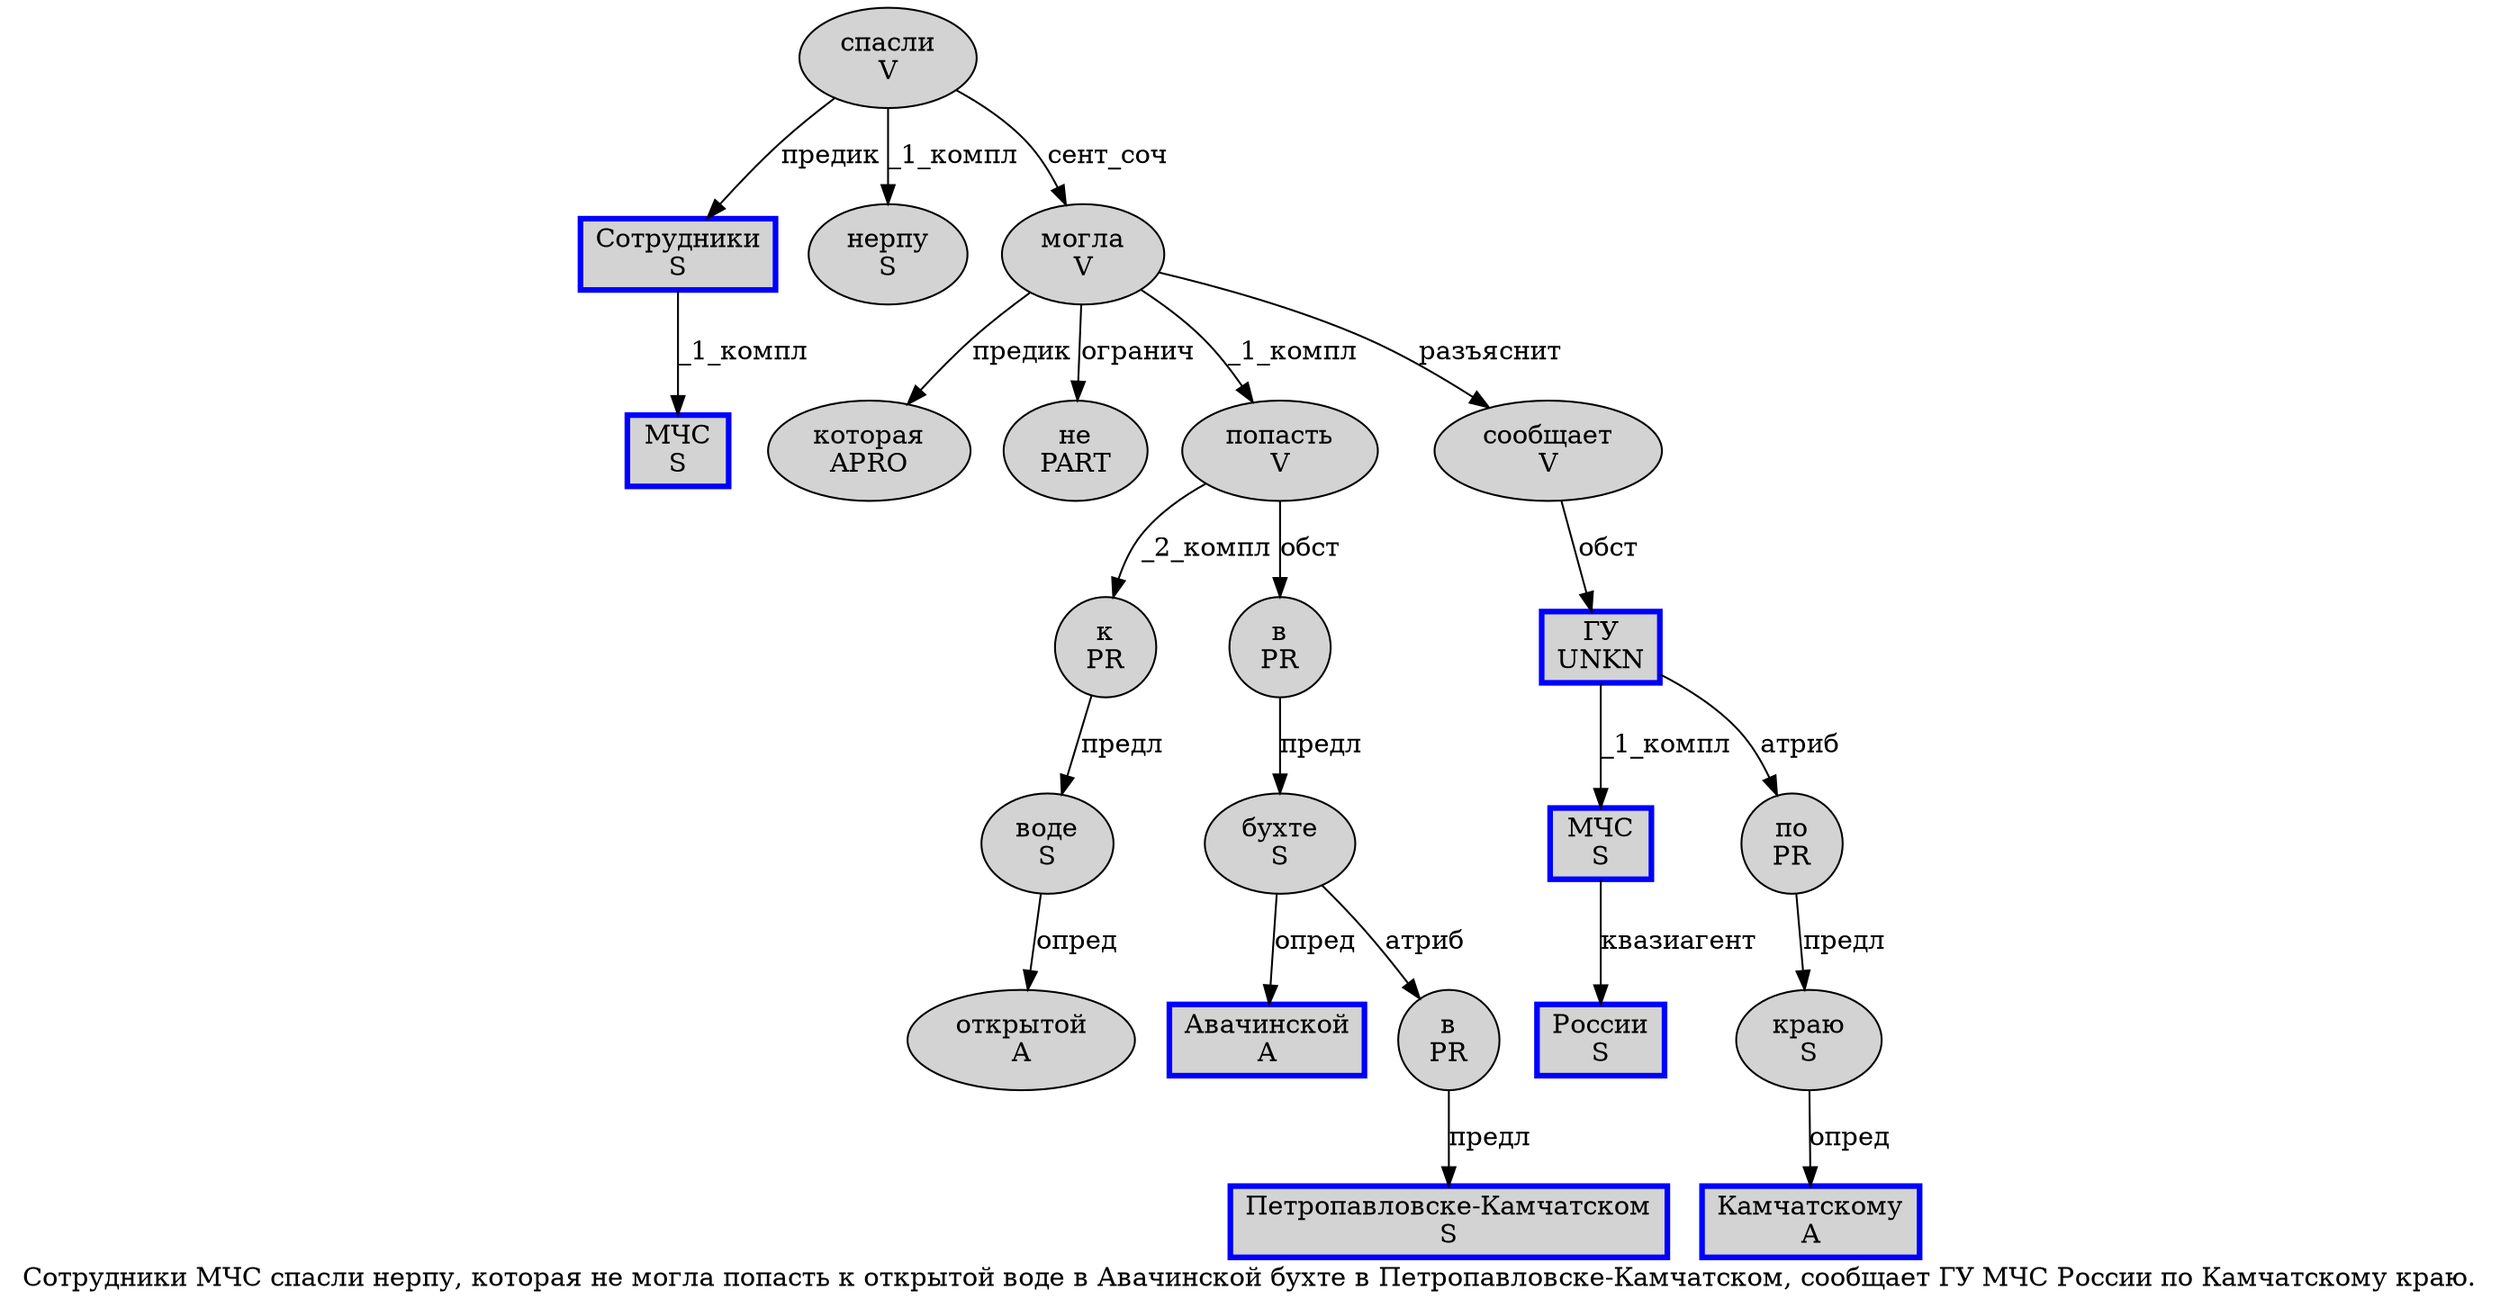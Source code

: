 digraph SENTENCE_858 {
	graph [label="Сотрудники МЧС спасли нерпу, которая не могла попасть к открытой воде в Авачинской бухте в Петропавловске-Камчатском, сообщает ГУ МЧС России по Камчатскому краю."]
	node [style=filled]
		0 [label="Сотрудники
S" color=blue fillcolor=lightgray penwidth=3 shape=box]
		1 [label="МЧС
S" color=blue fillcolor=lightgray penwidth=3 shape=box]
		2 [label="спасли
V" color="" fillcolor=lightgray penwidth=1 shape=ellipse]
		3 [label="нерпу
S" color="" fillcolor=lightgray penwidth=1 shape=ellipse]
		5 [label="которая
APRO" color="" fillcolor=lightgray penwidth=1 shape=ellipse]
		6 [label="не
PART" color="" fillcolor=lightgray penwidth=1 shape=ellipse]
		7 [label="могла
V" color="" fillcolor=lightgray penwidth=1 shape=ellipse]
		8 [label="попасть
V" color="" fillcolor=lightgray penwidth=1 shape=ellipse]
		9 [label="к
PR" color="" fillcolor=lightgray penwidth=1 shape=ellipse]
		10 [label="открытой
A" color="" fillcolor=lightgray penwidth=1 shape=ellipse]
		11 [label="воде
S" color="" fillcolor=lightgray penwidth=1 shape=ellipse]
		12 [label="в
PR" color="" fillcolor=lightgray penwidth=1 shape=ellipse]
		13 [label="Авачинской
A" color=blue fillcolor=lightgray penwidth=3 shape=box]
		14 [label="бухте
S" color="" fillcolor=lightgray penwidth=1 shape=ellipse]
		15 [label="в
PR" color="" fillcolor=lightgray penwidth=1 shape=ellipse]
		16 [label="Петропавловске-Камчатском
S" color=blue fillcolor=lightgray penwidth=3 shape=box]
		18 [label="сообщает
V" color="" fillcolor=lightgray penwidth=1 shape=ellipse]
		19 [label="ГУ
UNKN" color=blue fillcolor=lightgray penwidth=3 shape=box]
		20 [label="МЧС
S" color=blue fillcolor=lightgray penwidth=3 shape=box]
		21 [label="России
S" color=blue fillcolor=lightgray penwidth=3 shape=box]
		22 [label="по
PR" color="" fillcolor=lightgray penwidth=1 shape=ellipse]
		23 [label="Камчатскому
A" color=blue fillcolor=lightgray penwidth=3 shape=box]
		24 [label="краю
S" color="" fillcolor=lightgray penwidth=1 shape=ellipse]
			12 -> 14 [label="предл"]
			2 -> 0 [label="предик"]
			2 -> 3 [label="_1_компл"]
			2 -> 7 [label="сент_соч"]
			8 -> 9 [label="_2_компл"]
			8 -> 12 [label="обст"]
			24 -> 23 [label="опред"]
			11 -> 10 [label="опред"]
			22 -> 24 [label="предл"]
			14 -> 13 [label="опред"]
			14 -> 15 [label="атриб"]
			0 -> 1 [label="_1_компл"]
			18 -> 19 [label="обст"]
			7 -> 5 [label="предик"]
			7 -> 6 [label="огранич"]
			7 -> 8 [label="_1_компл"]
			7 -> 18 [label="разъяснит"]
			20 -> 21 [label="квазиагент"]
			15 -> 16 [label="предл"]
			19 -> 20 [label="_1_компл"]
			19 -> 22 [label="атриб"]
			9 -> 11 [label="предл"]
}